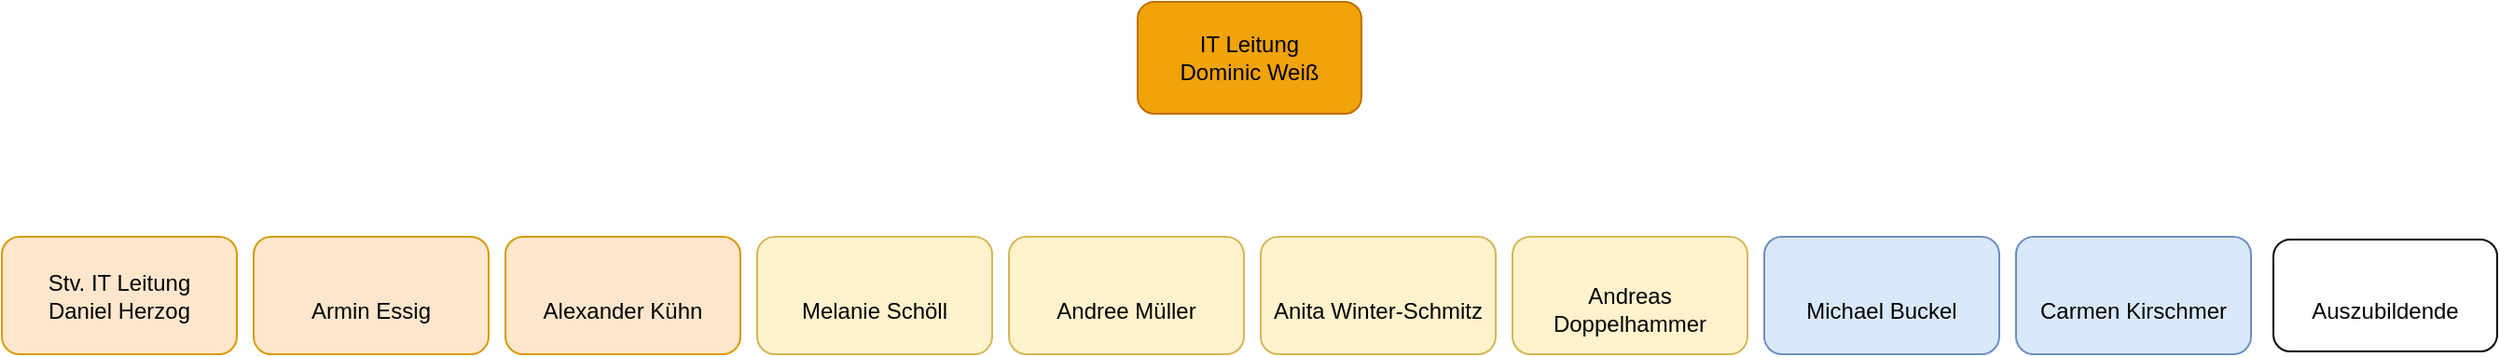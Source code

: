 <mxfile version="28.2.5">
  <diagram name="Seite-1" id="kRf3b0hVQ2kEpkJ5Oggo">
    <mxGraphModel dx="3756" dy="760" grid="1" gridSize="21" guides="1" tooltips="1" connect="1" arrows="1" fold="1" page="1" pageScale="1" pageWidth="1169" pageHeight="827" math="0" shadow="0">
      <root>
        <mxCell id="0" />
        <mxCell id="1" parent="0" />
        <mxCell id="rGcZd73icu3IrPGJAguL-1" value="IT Leitung&lt;br&gt;Dominic Weiß" style="rounded=1;whiteSpace=wrap;html=1;fillColor=#f0a30a;fontColor=#000000;strokeColor=#BD7000;" parent="1" vertex="1">
          <mxGeometry x="-644" y="42" width="120" height="60" as="geometry" />
        </mxCell>
        <mxCell id="rGcZd73icu3IrPGJAguL-2" value="Stv. IT Leitung&lt;div&gt;Daniel Herzog&lt;/div&gt;" style="rounded=1;whiteSpace=wrap;html=1;fillColor=#ffe6cc;strokeColor=#d79b00;" parent="1" vertex="1">
          <mxGeometry x="-1253" y="168" width="126" height="63" as="geometry" />
        </mxCell>
        <mxCell id="rGcZd73icu3IrPGJAguL-6" value="&lt;div&gt;&lt;br&gt;&lt;/div&gt;&lt;div&gt;Armin Essig&lt;/div&gt;" style="rounded=1;whiteSpace=wrap;html=1;fillColor=#ffe6cc;strokeColor=#d79b00;" parent="1" vertex="1">
          <mxGeometry x="-1118" y="168" width="126" height="63" as="geometry" />
        </mxCell>
        <mxCell id="rGcZd73icu3IrPGJAguL-9" value="&lt;div&gt;&lt;br&gt;&lt;/div&gt;&lt;div&gt;Alexander Kühn&lt;/div&gt;" style="rounded=1;whiteSpace=wrap;html=1;fillColor=#ffe6cc;strokeColor=#d79b00;" parent="1" vertex="1">
          <mxGeometry x="-983" y="168" width="126" height="63" as="geometry" />
        </mxCell>
        <mxCell id="rGcZd73icu3IrPGJAguL-10" value="&lt;div&gt;&lt;br&gt;&lt;/div&gt;&lt;div&gt;Anita Winter-Schmitz&lt;/div&gt;" style="rounded=1;whiteSpace=wrap;html=1;fillColor=#fff2cc;strokeColor=#d6b656;" parent="1" vertex="1">
          <mxGeometry x="-578" y="168" width="126" height="63" as="geometry" />
        </mxCell>
        <mxCell id="rGcZd73icu3IrPGJAguL-11" value="&lt;div&gt;&lt;br&gt;&lt;/div&gt;&lt;div&gt;Andreas Doppelhammer&lt;/div&gt;" style="rounded=1;whiteSpace=wrap;html=1;fillColor=#fff2cc;strokeColor=#d6b656;" parent="1" vertex="1">
          <mxGeometry x="-443" y="168" width="126" height="63" as="geometry" />
        </mxCell>
        <mxCell id="rGcZd73icu3IrPGJAguL-12" value="&lt;div&gt;&lt;br&gt;&lt;/div&gt;&lt;div&gt;Melanie Schöll&lt;/div&gt;" style="rounded=1;whiteSpace=wrap;html=1;fillColor=#fff2cc;strokeColor=#d6b656;" parent="1" vertex="1">
          <mxGeometry x="-848" y="168" width="126" height="63" as="geometry" />
        </mxCell>
        <mxCell id="rGcZd73icu3IrPGJAguL-13" value="&lt;div&gt;&lt;br&gt;&lt;/div&gt;&lt;div&gt;Andree Müller&lt;/div&gt;" style="rounded=1;whiteSpace=wrap;html=1;fillColor=#fff2cc;strokeColor=#d6b656;" parent="1" vertex="1">
          <mxGeometry x="-713" y="168" width="126" height="63" as="geometry" />
        </mxCell>
        <mxCell id="rGcZd73icu3IrPGJAguL-14" value="&lt;div&gt;&lt;br&gt;&lt;/div&gt;&lt;div&gt;Michael Buckel&lt;/div&gt;" style="rounded=1;whiteSpace=wrap;html=1;fillColor=#dae8fc;strokeColor=#6c8ebf;" parent="1" vertex="1">
          <mxGeometry x="-308" y="168" width="126" height="63" as="geometry" />
        </mxCell>
        <mxCell id="rGcZd73icu3IrPGJAguL-15" value="&lt;div&gt;&lt;br&gt;&lt;/div&gt;&lt;div&gt;Carmen Kirschmer&lt;/div&gt;" style="rounded=1;whiteSpace=wrap;html=1;fillColor=#dae8fc;strokeColor=#6c8ebf;" parent="1" vertex="1">
          <mxGeometry x="-173" y="168" width="126" height="63" as="geometry" />
        </mxCell>
        <mxCell id="rGcZd73icu3IrPGJAguL-16" value="&lt;div&gt;&lt;br&gt;Auszubildende&lt;/div&gt;" style="rounded=1;whiteSpace=wrap;html=1;" parent="1" vertex="1">
          <mxGeometry x="-35" y="169.5" width="120" height="60" as="geometry" />
        </mxCell>
      </root>
    </mxGraphModel>
  </diagram>
</mxfile>

